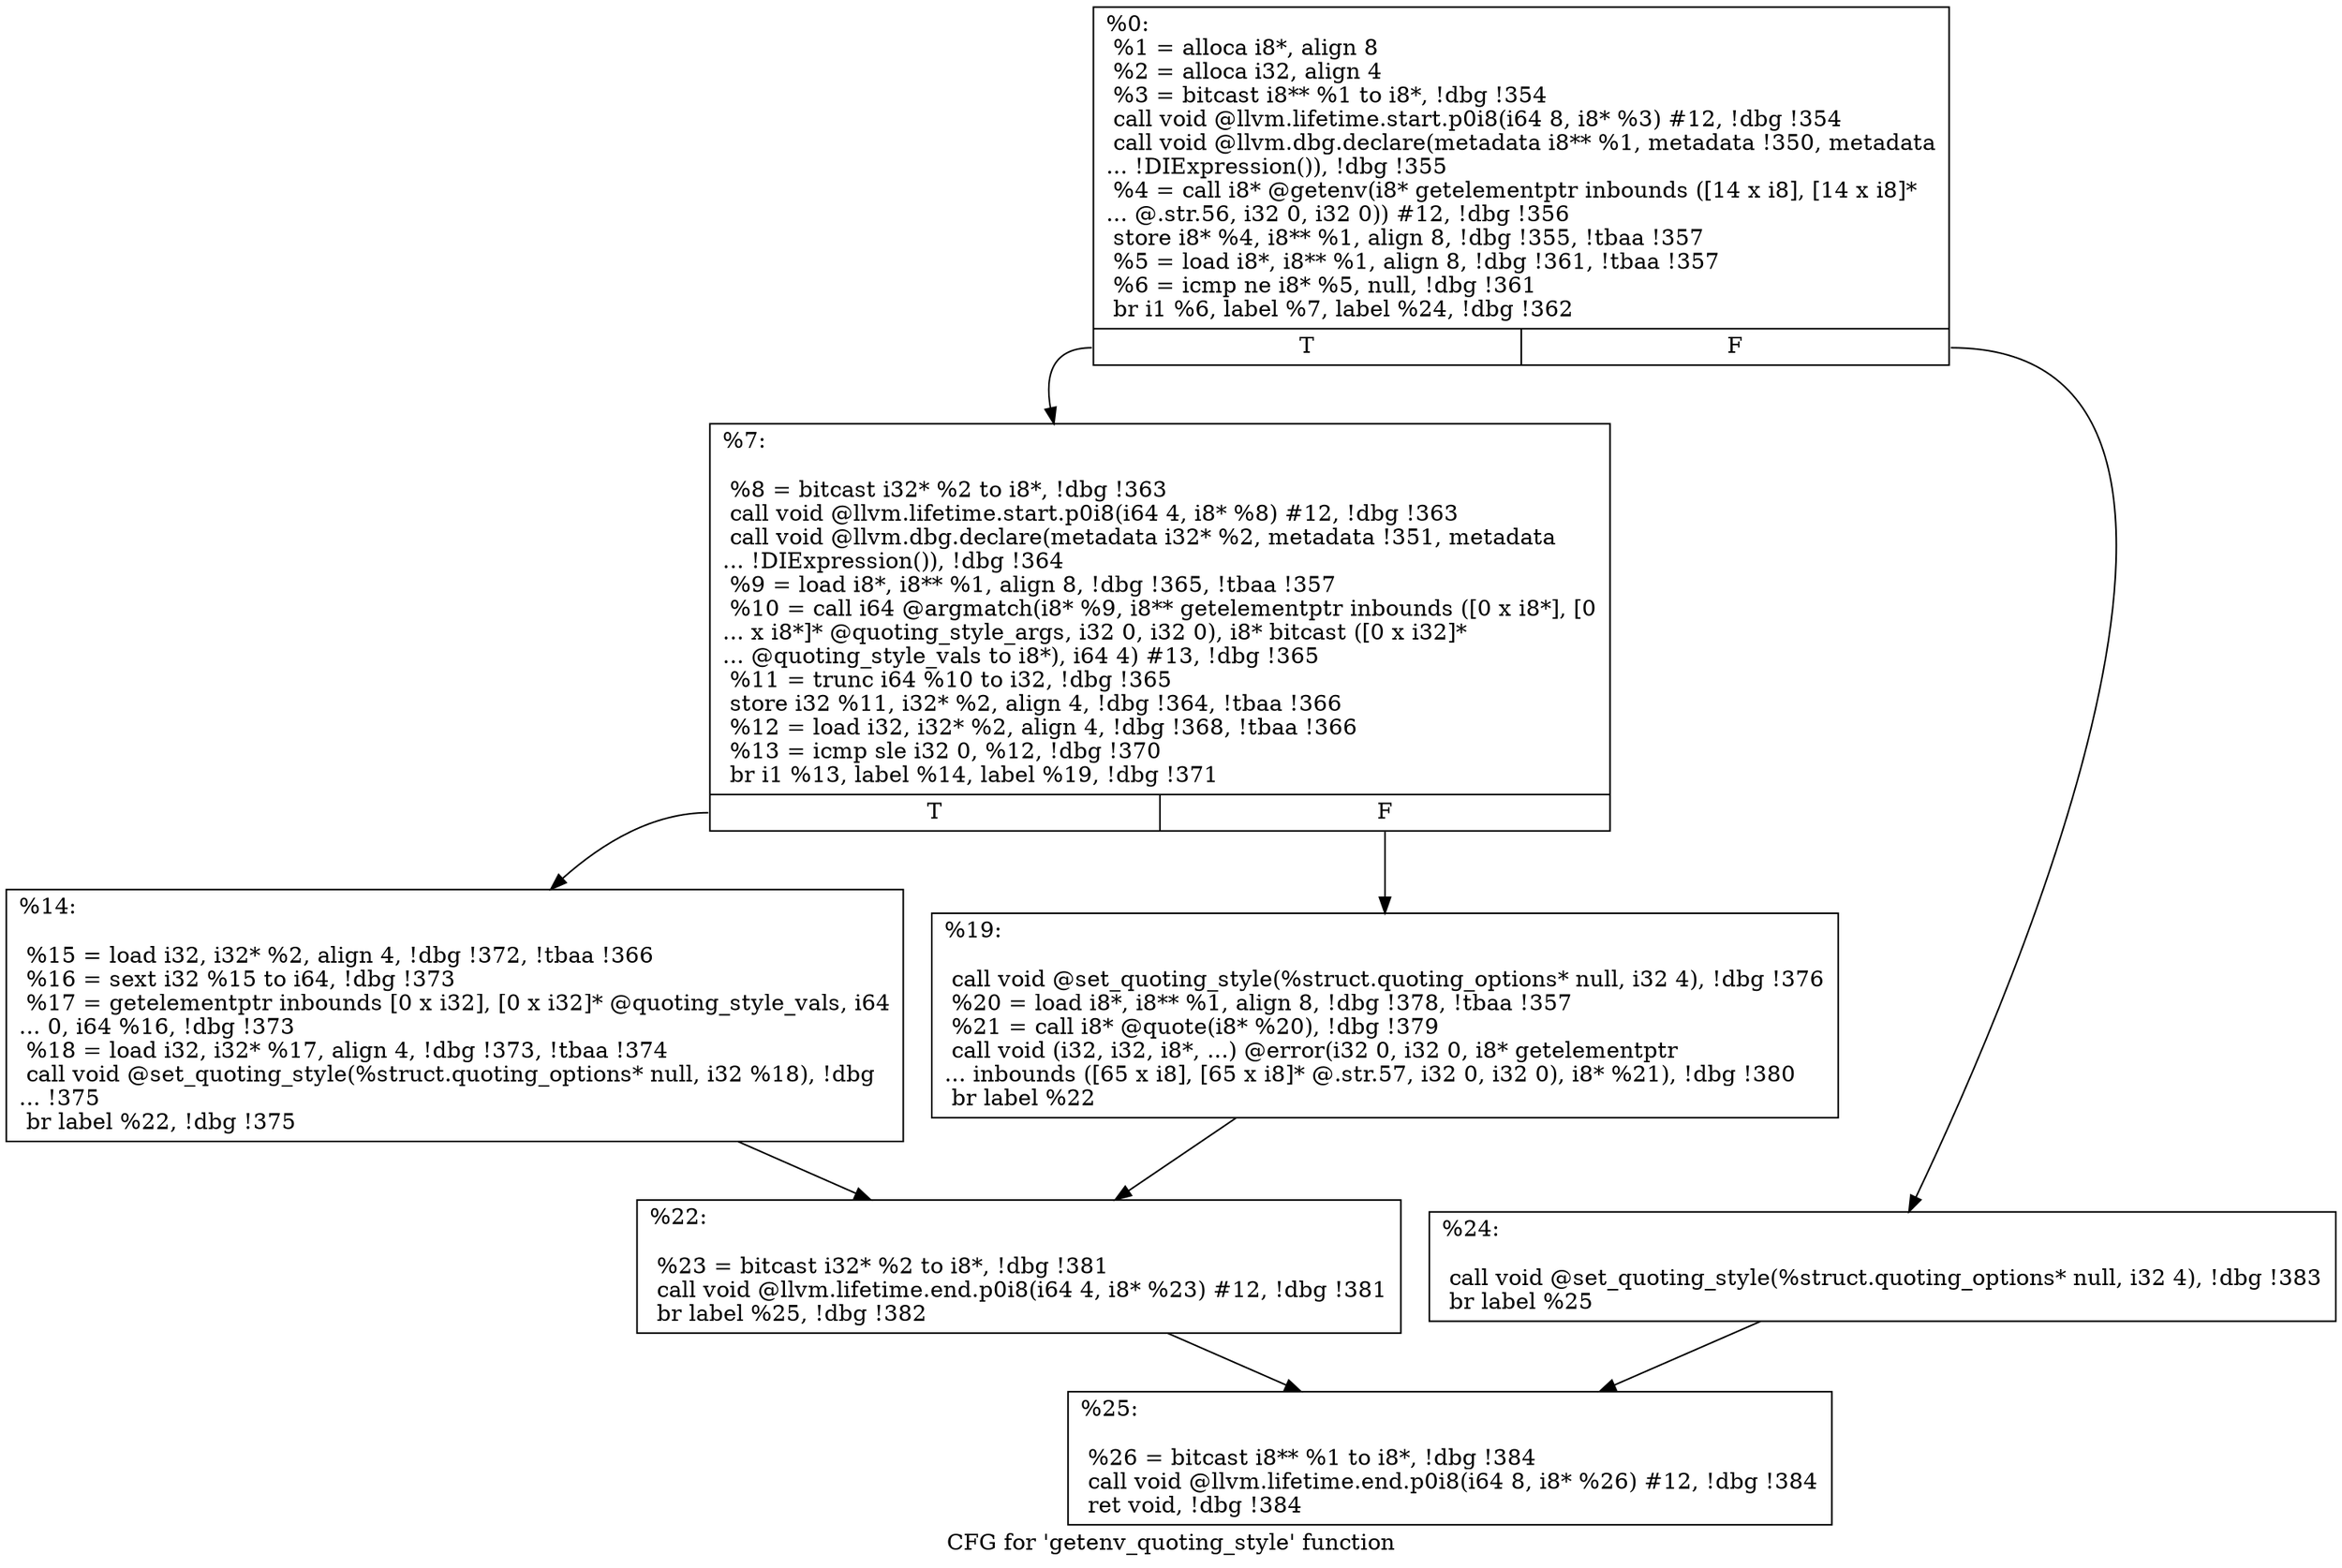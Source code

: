 digraph "CFG for 'getenv_quoting_style' function" {
	label="CFG for 'getenv_quoting_style' function";

	Node0x128c910 [shape=record,label="{%0:\l  %1 = alloca i8*, align 8\l  %2 = alloca i32, align 4\l  %3 = bitcast i8** %1 to i8*, !dbg !354\l  call void @llvm.lifetime.start.p0i8(i64 8, i8* %3) #12, !dbg !354\l  call void @llvm.dbg.declare(metadata i8** %1, metadata !350, metadata\l... !DIExpression()), !dbg !355\l  %4 = call i8* @getenv(i8* getelementptr inbounds ([14 x i8], [14 x i8]*\l... @.str.56, i32 0, i32 0)) #12, !dbg !356\l  store i8* %4, i8** %1, align 8, !dbg !355, !tbaa !357\l  %5 = load i8*, i8** %1, align 8, !dbg !361, !tbaa !357\l  %6 = icmp ne i8* %5, null, !dbg !361\l  br i1 %6, label %7, label %24, !dbg !362\l|{<s0>T|<s1>F}}"];
	Node0x128c910:s0 -> Node0x12b6500;
	Node0x128c910:s1 -> Node0x12b6640;
	Node0x12b6500 [shape=record,label="{%7:\l\l  %8 = bitcast i32* %2 to i8*, !dbg !363\l  call void @llvm.lifetime.start.p0i8(i64 4, i8* %8) #12, !dbg !363\l  call void @llvm.dbg.declare(metadata i32* %2, metadata !351, metadata\l... !DIExpression()), !dbg !364\l  %9 = load i8*, i8** %1, align 8, !dbg !365, !tbaa !357\l  %10 = call i64 @argmatch(i8* %9, i8** getelementptr inbounds ([0 x i8*], [0\l... x i8*]* @quoting_style_args, i32 0, i32 0), i8* bitcast ([0 x i32]*\l... @quoting_style_vals to i8*), i64 4) #13, !dbg !365\l  %11 = trunc i64 %10 to i32, !dbg !365\l  store i32 %11, i32* %2, align 4, !dbg !364, !tbaa !366\l  %12 = load i32, i32* %2, align 4, !dbg !368, !tbaa !366\l  %13 = icmp sle i32 0, %12, !dbg !370\l  br i1 %13, label %14, label %19, !dbg !371\l|{<s0>T|<s1>F}}"];
	Node0x12b6500:s0 -> Node0x12b6550;
	Node0x12b6500:s1 -> Node0x12b65a0;
	Node0x12b6550 [shape=record,label="{%14:\l\l  %15 = load i32, i32* %2, align 4, !dbg !372, !tbaa !366\l  %16 = sext i32 %15 to i64, !dbg !373\l  %17 = getelementptr inbounds [0 x i32], [0 x i32]* @quoting_style_vals, i64\l... 0, i64 %16, !dbg !373\l  %18 = load i32, i32* %17, align 4, !dbg !373, !tbaa !374\l  call void @set_quoting_style(%struct.quoting_options* null, i32 %18), !dbg\l... !375\l  br label %22, !dbg !375\l}"];
	Node0x12b6550 -> Node0x12b65f0;
	Node0x12b65a0 [shape=record,label="{%19:\l\l  call void @set_quoting_style(%struct.quoting_options* null, i32 4), !dbg !376\l  %20 = load i8*, i8** %1, align 8, !dbg !378, !tbaa !357\l  %21 = call i8* @quote(i8* %20), !dbg !379\l  call void (i32, i32, i8*, ...) @error(i32 0, i32 0, i8* getelementptr\l... inbounds ([65 x i8], [65 x i8]* @.str.57, i32 0, i32 0), i8* %21), !dbg !380\l  br label %22\l}"];
	Node0x12b65a0 -> Node0x12b65f0;
	Node0x12b65f0 [shape=record,label="{%22:\l\l  %23 = bitcast i32* %2 to i8*, !dbg !381\l  call void @llvm.lifetime.end.p0i8(i64 4, i8* %23) #12, !dbg !381\l  br label %25, !dbg !382\l}"];
	Node0x12b65f0 -> Node0x12b6690;
	Node0x12b6640 [shape=record,label="{%24:\l\l  call void @set_quoting_style(%struct.quoting_options* null, i32 4), !dbg !383\l  br label %25\l}"];
	Node0x12b6640 -> Node0x12b6690;
	Node0x12b6690 [shape=record,label="{%25:\l\l  %26 = bitcast i8** %1 to i8*, !dbg !384\l  call void @llvm.lifetime.end.p0i8(i64 8, i8* %26) #12, !dbg !384\l  ret void, !dbg !384\l}"];
}
